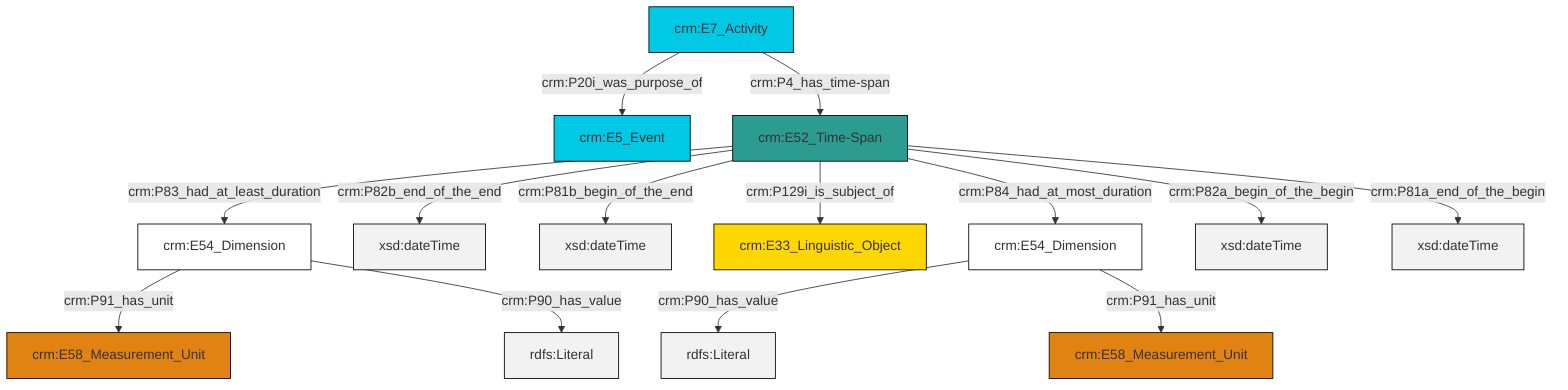 graph TD
classDef Literal fill:#f2f2f2,stroke:#000000;
classDef CRM_Entity fill:#FFFFFF,stroke:#000000;
classDef Temporal_Entity fill:#00C9E6, stroke:#000000;
classDef Type fill:#E18312, stroke:#000000;
classDef Time-Span fill:#2C9C91, stroke:#000000;
classDef Appellation fill:#FFEB7F, stroke:#000000;
classDef Place fill:#008836, stroke:#000000;
classDef Persistent_Item fill:#B266B2, stroke:#000000;
classDef Conceptual_Object fill:#FFD700, stroke:#000000;
classDef Physical_Thing fill:#D2B48C, stroke:#000000;
classDef Actor fill:#f58aad, stroke:#000000;
classDef PC_Classes fill:#4ce600, stroke:#000000;
classDef Multi fill:#cccccc,stroke:#000000;

0["crm:E54_Dimension"]:::CRM_Entity -->|crm:P91_has_unit| 1["crm:E58_Measurement_Unit"]:::Type
4["crm:E52_Time-Span"]:::Time-Span -->|crm:P82b_end_of_the_end| 5[xsd:dateTime]:::Literal
4["crm:E52_Time-Span"]:::Time-Span -->|crm:P83_had_at_least_duration| 0["crm:E54_Dimension"]:::CRM_Entity
4["crm:E52_Time-Span"]:::Time-Span -->|crm:P81b_begin_of_the_end| 6[xsd:dateTime]:::Literal
4["crm:E52_Time-Span"]:::Time-Span -->|crm:P82a_begin_of_the_begin| 11[xsd:dateTime]:::Literal
9["crm:E54_Dimension"]:::CRM_Entity -->|crm:P90_has_value| 12[rdfs:Literal]:::Literal
13["crm:E7_Activity"]:::Temporal_Entity -->|crm:P20i_was_purpose_of| 2["crm:E5_Event"]:::Temporal_Entity
4["crm:E52_Time-Span"]:::Time-Span -->|crm:P84_had_at_most_duration| 9["crm:E54_Dimension"]:::CRM_Entity
4["crm:E52_Time-Span"]:::Time-Span -->|crm:P129i_is_subject_of| 7["crm:E33_Linguistic_Object"]:::Conceptual_Object
13["crm:E7_Activity"]:::Temporal_Entity -->|crm:P4_has_time-span| 4["crm:E52_Time-Span"]:::Time-Span
0["crm:E54_Dimension"]:::CRM_Entity -->|crm:P90_has_value| 20[rdfs:Literal]:::Literal
4["crm:E52_Time-Span"]:::Time-Span -->|crm:P81a_end_of_the_begin| 21[xsd:dateTime]:::Literal
9["crm:E54_Dimension"]:::CRM_Entity -->|crm:P91_has_unit| 18["crm:E58_Measurement_Unit"]:::Type